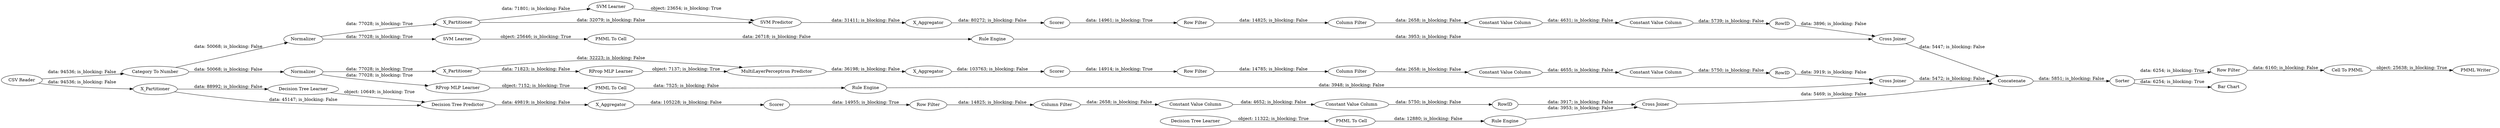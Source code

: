 digraph {
	"-541225094007192599_39" [label="Cross Joiner"]
	"-3446291724994607832_34" [label="Rule Engine"]
	"3993973835153468653_293" [label=RowID]
	"-541225094007192599_31" [label="SVM Learner"]
	"8184732654408526894_38" [label="Cross Joiner"]
	"8184732654408526894_7" [label=X_Aggregator]
	"-4121780518759603340_9" [label="Row Filter"]
	"3993973835153468653_294" [label="Column Filter"]
	"8184732654408526894_2" [label=X_Partitioner]
	"6536124132777719174_2" [label=X_Partitioner]
	"8184732654408526894_31" [label="Decision Tree Learner"]
	"-2570005069026529251_60" [label=Concatenate]
	"-4467287567154177732_35" [label="Rule Engine"]
	"8184732654408526894_32" [label="Decision Tree Predictor"]
	"6536124132777719174_31" [label="RProp MLP Learner"]
	"-598439857240939465_292" [label="Constant Value Column"]
	"-598439857240939465_293" [label=RowID]
	"-2570005069026529251_54" [label="Cell To PMML"]
	"-2570005069026529251_58" [label="Category To Number"]
	"-2570005069026529251_53" [label="Row Filter"]
	"435090953694248397_34" [label="Rule Engine"]
	"-541225094007192599_2" [label=X_Partitioner]
	"3993973835153468653_292" [label="Constant Value Column"]
	"6536124132777719174_32" [label="MultiLayerPerceptron Predictor"]
	"-541225094007192599_32" [label="SVM Predictor"]
	"-541225094007192599_7" [label=X_Aggregator]
	"-541225094007192599_41" [label=Scorer]
	"8184732654408526894_39" [label=Scorer]
	"-2570005069026529251_52" [label=Sorter]
	"6536124132777719174_7" [label=X_Aggregator]
	"-598439857240939465_290" [label="Constant Value Column"]
	"-4121780518759603340_294" [label="Column Filter"]
	"435090953694248397_28" [label="PMML To Cell"]
	"-2570005069026529251_61" [label="PMML Writer"]
	"-4467287567154177732_33" [label="SVM Learner"]
	"435090953694248397_33" [label="Decision Tree Learner"]
	"-3446291724994607832_35" [label="RProp MLP Learner"]
	"-598439857240939465_294" [label="Column Filter"]
	"-598439857240939465_9" [label="Row Filter"]
	"6536124132777719174_40" [label=Scorer]
	"-4121780518759603340_292" [label="Constant Value Column"]
	"6536124132777719174_38" [label="Cross Joiner"]
	"-4467287567154177732_34" [label="PMML To Cell"]
	"-2570005069026529251_59" [label="Bar Chart"]
	"3993973835153468653_9" [label="Row Filter"]
	"-4121780518759603340_293" [label=RowID]
	"3993973835153468653_290" [label="Constant Value Column"]
	"6536124132777719174_39" [label=Normalizer]
	"-2570005069026529251_62" [label="CSV Reader"]
	"-541225094007192599_40" [label=Normalizer]
	"-4121780518759603340_290" [label="Constant Value Column"]
	"-3446291724994607832_22" [label="PMML To Cell"]
	"3993973835153468653_293" -> "8184732654408526894_38" [label="data: 3917; is_blocking: False"]
	"-2570005069026529251_58" -> "6536124132777719174_39" [label="data: 50068; is_blocking: False"]
	"-4121780518759603340_293" -> "6536124132777719174_38" [label="data: 3919; is_blocking: False"]
	"-4121780518759603340_9" -> "-4121780518759603340_294" [label="data: 14785; is_blocking: False"]
	"-541225094007192599_7" -> "-541225094007192599_41" [label="data: 80272; is_blocking: False"]
	"6536124132777719174_39" -> "-3446291724994607832_35" [label="data: 77028; is_blocking: True"]
	"-2570005069026529251_54" -> "-2570005069026529251_61" [label="object: 25638; is_blocking: True"]
	"-3446291724994607832_22" -> "-3446291724994607832_34" [label="data: 7525; is_blocking: False"]
	"6536124132777719174_38" -> "-2570005069026529251_60" [label="data: 5472; is_blocking: False"]
	"435090953694248397_33" -> "435090953694248397_28" [label="object: 11322; is_blocking: True"]
	"8184732654408526894_2" -> "8184732654408526894_32" [label="data: 45147; is_blocking: False"]
	"-4467287567154177732_33" -> "-4467287567154177732_34" [label="object: 25646; is_blocking: True"]
	"-541225094007192599_32" -> "-541225094007192599_7" [label="data: 31411; is_blocking: False"]
	"6536124132777719174_31" -> "6536124132777719174_32" [label="object: 7137; is_blocking: True"]
	"-541225094007192599_41" -> "-598439857240939465_9" [label="data: 14961; is_blocking: True"]
	"-4121780518759603340_290" -> "-4121780518759603340_292" [label="data: 4655; is_blocking: False"]
	"6536124132777719174_2" -> "6536124132777719174_31" [label="data: 71823; is_blocking: False"]
	"-2570005069026529251_52" -> "-2570005069026529251_59" [label="data: 6254; is_blocking: True"]
	"-4121780518759603340_292" -> "-4121780518759603340_293" [label="data: 5750; is_blocking: False"]
	"6536124132777719174_39" -> "6536124132777719174_2" [label="data: 77028; is_blocking: True"]
	"-2570005069026529251_58" -> "-541225094007192599_40" [label="data: 50068; is_blocking: False"]
	"8184732654408526894_2" -> "8184732654408526894_31" [label="data: 88992; is_blocking: False"]
	"-541225094007192599_39" -> "-2570005069026529251_60" [label="data: 5447; is_blocking: False"]
	"435090953694248397_28" -> "435090953694248397_34" [label="data: 12880; is_blocking: False"]
	"-4121780518759603340_294" -> "-4121780518759603340_290" [label="data: 2658; is_blocking: False"]
	"-598439857240939465_9" -> "-598439857240939465_294" [label="data: 14825; is_blocking: False"]
	"6536124132777719174_7" -> "6536124132777719174_40" [label="data: 103763; is_blocking: False"]
	"-598439857240939465_294" -> "-598439857240939465_290" [label="data: 2658; is_blocking: False"]
	"6536124132777719174_40" -> "-4121780518759603340_9" [label="data: 14914; is_blocking: True"]
	"-598439857240939465_292" -> "-598439857240939465_293" [label="data: 5739; is_blocking: False"]
	"-541225094007192599_2" -> "-541225094007192599_31" [label="data: 71801; is_blocking: False"]
	"-2570005069026529251_62" -> "-2570005069026529251_58" [label="data: 94536; is_blocking: False"]
	"-541225094007192599_40" -> "-541225094007192599_2" [label="data: 77028; is_blocking: True"]
	"-4467287567154177732_34" -> "-4467287567154177732_35" [label="data: 26718; is_blocking: False"]
	"3993973835153468653_9" -> "3993973835153468653_294" [label="data: 14825; is_blocking: False"]
	"8184732654408526894_32" -> "8184732654408526894_7" [label="data: 49819; is_blocking: False"]
	"6536124132777719174_32" -> "6536124132777719174_7" [label="data: 36198; is_blocking: False"]
	"6536124132777719174_2" -> "6536124132777719174_32" [label="data: 32223; is_blocking: False"]
	"8184732654408526894_7" -> "8184732654408526894_39" [label="data: 105228; is_blocking: False"]
	"-3446291724994607832_34" -> "6536124132777719174_38" [label="data: 3948; is_blocking: False"]
	"8184732654408526894_31" -> "8184732654408526894_32" [label="object: 10649; is_blocking: True"]
	"-541225094007192599_40" -> "-4467287567154177732_33" [label="data: 77028; is_blocking: True"]
	"3993973835153468653_290" -> "3993973835153468653_292" [label="data: 4652; is_blocking: False"]
	"-3446291724994607832_35" -> "-3446291724994607832_22" [label="object: 7152; is_blocking: True"]
	"8184732654408526894_39" -> "3993973835153468653_9" [label="data: 14955; is_blocking: True"]
	"8184732654408526894_38" -> "-2570005069026529251_60" [label="data: 5469; is_blocking: False"]
	"-2570005069026529251_62" -> "8184732654408526894_2" [label="data: 94536; is_blocking: False"]
	"-598439857240939465_290" -> "-598439857240939465_292" [label="data: 4631; is_blocking: False"]
	"435090953694248397_34" -> "8184732654408526894_38" [label="data: 3953; is_blocking: False"]
	"-4467287567154177732_35" -> "-541225094007192599_39" [label="data: 3953; is_blocking: False"]
	"-541225094007192599_31" -> "-541225094007192599_32" [label="object: 23654; is_blocking: True"]
	"3993973835153468653_292" -> "3993973835153468653_293" [label="data: 5750; is_blocking: False"]
	"-598439857240939465_293" -> "-541225094007192599_39" [label="data: 3896; is_blocking: False"]
	"-2570005069026529251_52" -> "-2570005069026529251_53" [label="data: 6254; is_blocking: True"]
	"-2570005069026529251_53" -> "-2570005069026529251_54" [label="data: 6160; is_blocking: False"]
	"-2570005069026529251_60" -> "-2570005069026529251_52" [label="data: 5851; is_blocking: False"]
	"3993973835153468653_294" -> "3993973835153468653_290" [label="data: 2658; is_blocking: False"]
	"-541225094007192599_2" -> "-541225094007192599_32" [label="data: 32079; is_blocking: False"]
	rankdir=LR
}
